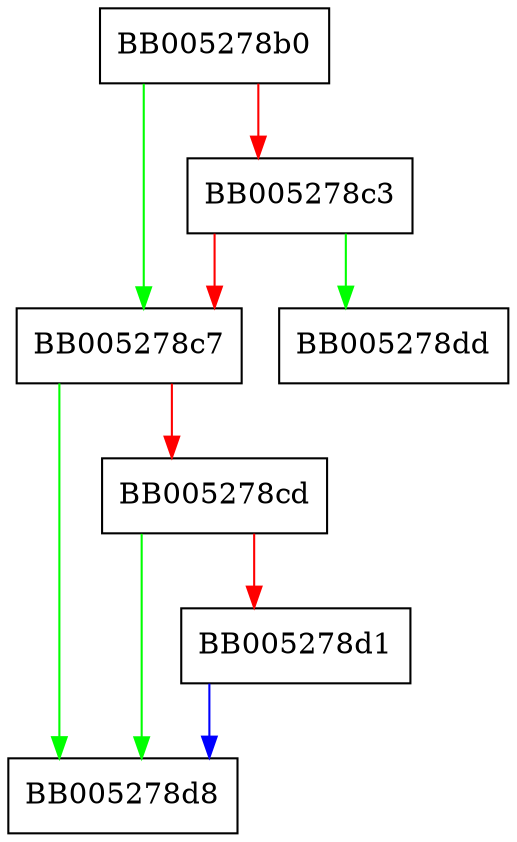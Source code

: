 digraph uint32_i2c {
  node [shape="box"];
  graph [splines=ortho];
  BB005278b0 -> BB005278c7 [color="green"];
  BB005278b0 -> BB005278c3 [color="red"];
  BB005278c3 -> BB005278dd [color="green"];
  BB005278c3 -> BB005278c7 [color="red"];
  BB005278c7 -> BB005278d8 [color="green"];
  BB005278c7 -> BB005278cd [color="red"];
  BB005278cd -> BB005278d8 [color="green"];
  BB005278cd -> BB005278d1 [color="red"];
  BB005278d1 -> BB005278d8 [color="blue"];
}
